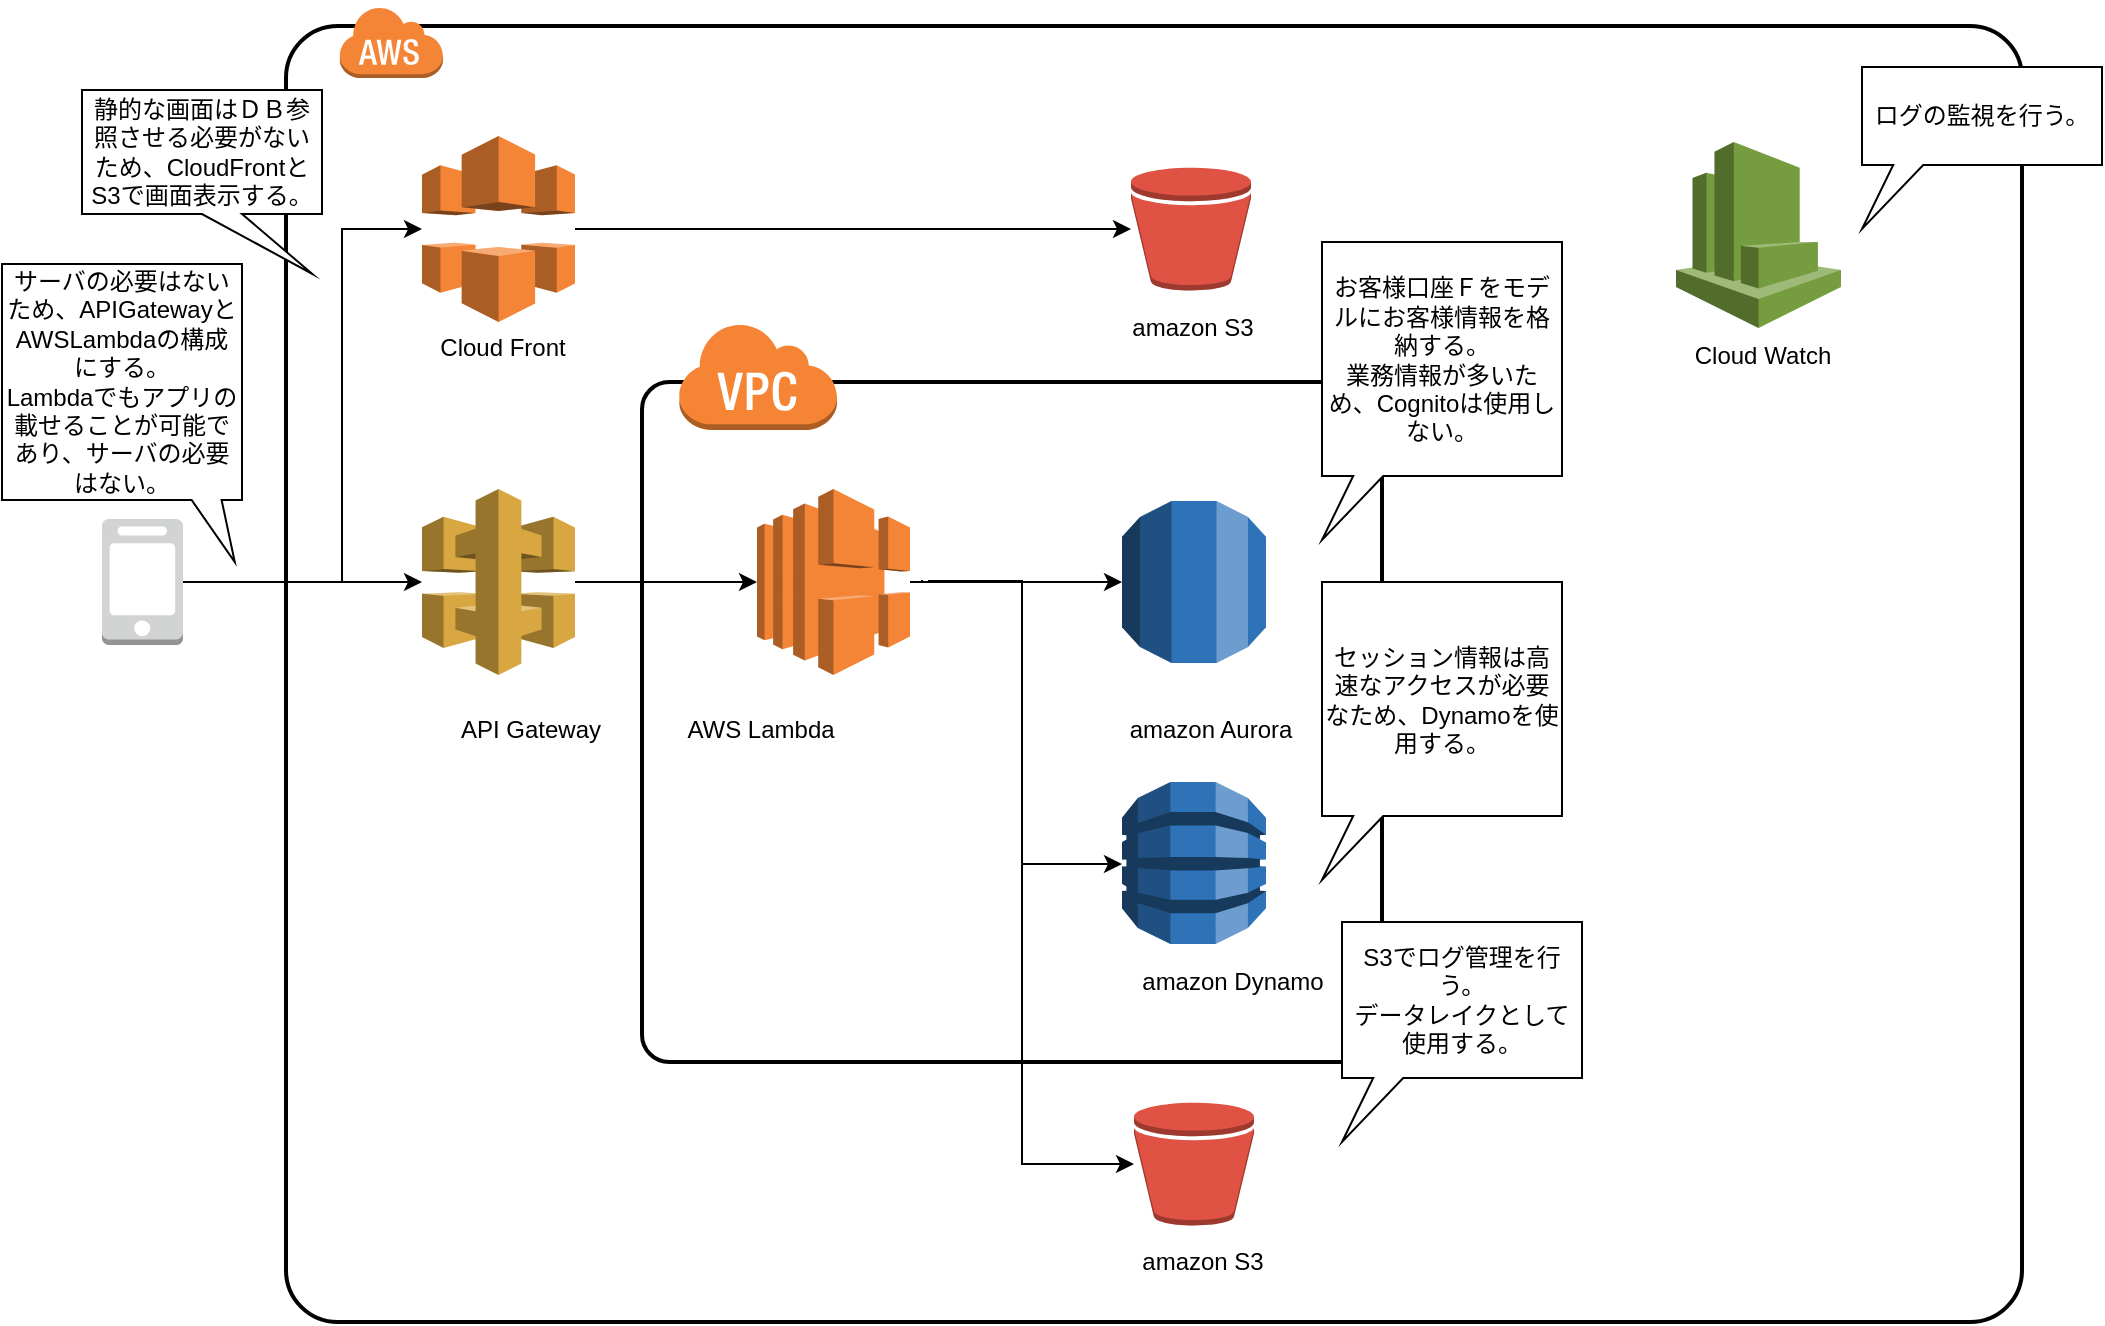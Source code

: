 <mxfile version="12.9.10" type="github"><diagram name="Page-1" id="75ae5057-2f1f-a65a-41a6-c58fb5237df7"><mxGraphModel dx="868" dy="482" grid="1" gridSize="10" guides="1" tooltips="1" connect="1" arrows="1" fold="1" page="1" pageScale="1" pageWidth="1100" pageHeight="850" background="#ffffff" math="0" shadow="0"><root><mxCell id="0"/><mxCell id="1" parent="0"/><mxCell id="6d17579d09794128-4" value="" style="rounded=1;arcSize=4;dashed=0;strokeColor=#000000;fillColor=none;gradientColor=none;strokeWidth=2;shadow=0;comic=0;fontFamily=Verdana;fontSize=12;fontColor=#000000;html=1;" parent="1" vertex="1"><mxGeometry x="182" y="22" width="868" height="648" as="geometry"/></mxCell><mxCell id="PQJnVsP_SF2YNR21l9gZ-9" value="" style="rounded=1;arcSize=4;dashed=0;strokeColor=#000000;fillColor=none;gradientColor=none;strokeWidth=2;shadow=0;comic=0;fontFamily=Verdana;fontSize=12;fontColor=#000000;html=1;" parent="1" vertex="1"><mxGeometry x="360" y="200" width="370" height="340" as="geometry"/></mxCell><mxCell id="6d17579d09794128-20" style="edgeStyle=orthogonalEdgeStyle;rounded=0;html=1;labelBackgroundColor=none;strokeWidth=1;fontFamily=Verdana;fontSize=12;exitX=1;exitY=0.5;exitDx=0;exitDy=0;exitPerimeter=0;" parent="1" source="PQJnVsP_SF2YNR21l9gZ-2" target="PQJnVsP_SF2YNR21l9gZ-1" edge="1"><mxGeometry relative="1" as="geometry"><Array as="points"/><mxPoint x="141" y="299" as="sourcePoint"/><mxPoint x="250" y="299" as="targetPoint"/></mxGeometry></mxCell><mxCell id="6d17579d09794128-5" value="" style="dashed=0;html=1;shape=mxgraph.aws3.cloud;fillColor=#F58536;gradientColor=none;dashed=0;rounded=1;shadow=0;comic=0;strokeColor=#E6E6E6;strokeWidth=6;fontFamily=Verdana;fontSize=12;fontColor=#000000;" parent="1" vertex="1"><mxGeometry x="208.5" y="12" width="52" height="36" as="geometry"/></mxCell><mxCell id="6d17579d09794128-23" style="edgeStyle=orthogonalEdgeStyle;rounded=0;html=1;labelBackgroundColor=none;strokeWidth=1;fontFamily=Verdana;fontSize=12;" parent="1" source="PQJnVsP_SF2YNR21l9gZ-1" target="6d17579d09794128-7" edge="1"><mxGeometry relative="1" as="geometry"><mxPoint x="320.5" y="299" as="sourcePoint"/></mxGeometry></mxCell><mxCell id="6d17579d09794128-25" style="edgeStyle=orthogonalEdgeStyle;rounded=0;html=1;labelBackgroundColor=none;strokeWidth=1;fontFamily=Verdana;fontSize=12;entryX=0;entryY=0.5;entryDx=0;entryDy=0;entryPerimeter=0;" parent="1" target="6d17579d09794128-10" edge="1"><mxGeometry relative="1" as="geometry"><mxPoint x="500" y="299" as="sourcePoint"/><mxPoint x="580" y="310" as="targetPoint"/><Array as="points"><mxPoint x="500" y="300"/></Array></mxGeometry></mxCell><mxCell id="6d17579d09794128-7" value="" style="dashed=0;html=1;shape=mxgraph.aws3.elastic_load_balancing;fillColor=#F58536;gradientColor=none;rounded=1;shadow=0;comic=0;strokeColor=#E6E6E6;strokeWidth=6;fontFamily=Verdana;fontSize=12;fontColor=#000000;" parent="1" vertex="1"><mxGeometry x="417.5" y="253.5" width="76.5" height="93" as="geometry"/></mxCell><mxCell id="6d17579d09794128-10" value="" style="dashed=0;html=1;shape=mxgraph.aws3.rds;fillColor=#2E73B8;gradientColor=none;rounded=1;shadow=0;comic=0;strokeColor=#E6E6E6;strokeWidth=6;fontFamily=Verdana;fontSize=12;fontColor=#000000;" parent="1" vertex="1"><mxGeometry x="600" y="259.5" width="72" height="81" as="geometry"/></mxCell><mxCell id="6d17579d09794128-16" value="" style="dashed=0;html=1;shape=mxgraph.aws3.cloudfront;fillColor=#F58536;gradientColor=none;rounded=1;shadow=0;comic=0;strokeColor=#E6E6E6;strokeWidth=6;fontFamily=Verdana;fontSize=12;fontColor=#000000;" parent="1" vertex="1"><mxGeometry x="250" y="77" width="76.5" height="93" as="geometry"/></mxCell><mxCell id="PQJnVsP_SF2YNR21l9gZ-1" value="" style="outlineConnect=0;dashed=0;verticalLabelPosition=bottom;verticalAlign=top;align=center;html=1;shape=mxgraph.aws3.api_gateway;fillColor=#D9A741;gradientColor=none;" parent="1" vertex="1"><mxGeometry x="250" y="253.5" width="76.5" height="93" as="geometry"/></mxCell><mxCell id="PQJnVsP_SF2YNR21l9gZ-2" value="" style="outlineConnect=0;dashed=0;verticalLabelPosition=bottom;verticalAlign=top;align=center;html=1;shape=mxgraph.aws3.mobile_client;fillColor=#D2D3D3;gradientColor=none;" parent="1" vertex="1"><mxGeometry x="90" y="268.5" width="40.5" height="63" as="geometry"/></mxCell><mxCell id="PQJnVsP_SF2YNR21l9gZ-3" value="" style="outlineConnect=0;dashed=0;verticalLabelPosition=bottom;verticalAlign=top;align=center;html=1;shape=mxgraph.aws3.virtual_private_cloud;fillColor=#F58534;gradientColor=none;" parent="1" vertex="1"><mxGeometry x="378" y="170" width="79.5" height="54" as="geometry"/></mxCell><mxCell id="PQJnVsP_SF2YNR21l9gZ-4" value="API Gateway" style="text;html=1;resizable=0;autosize=1;align=center;verticalAlign=middle;points=[];fillColor=none;strokeColor=none;rounded=0;" parent="1" vertex="1"><mxGeometry x="259" y="364" width="90" height="20" as="geometry"/></mxCell><mxCell id="PQJnVsP_SF2YNR21l9gZ-7" value="AWS Lambda" style="text;html=1;resizable=0;autosize=1;align=center;verticalAlign=middle;points=[];fillColor=none;strokeColor=none;rounded=0;" parent="1" vertex="1"><mxGeometry x="373.5" y="364" width="90" height="20" as="geometry"/></mxCell><mxCell id="PQJnVsP_SF2YNR21l9gZ-8" value="amazon Aurora" style="text;html=1;resizable=0;autosize=1;align=center;verticalAlign=middle;points=[];fillColor=none;strokeColor=none;rounded=0;" parent="1" vertex="1"><mxGeometry x="594" y="364" width="100" height="20" as="geometry"/></mxCell><mxCell id="PQJnVsP_SF2YNR21l9gZ-15" style="edgeStyle=orthogonalEdgeStyle;rounded=0;html=1;labelBackgroundColor=none;strokeWidth=1;fontFamily=Verdana;fontSize=12;" parent="1" source="6d17579d09794128-7" target="PQJnVsP_SF2YNR21l9gZ-17" edge="1"><mxGeometry relative="1" as="geometry"><mxPoint x="510" y="309" as="sourcePoint"/><mxPoint x="560" y="320" as="targetPoint"/><Array as="points"><mxPoint x="550" y="300"/><mxPoint x="550" y="441"/></Array></mxGeometry></mxCell><mxCell id="PQJnVsP_SF2YNR21l9gZ-17" value="" style="outlineConnect=0;dashed=0;verticalLabelPosition=bottom;verticalAlign=top;align=center;html=1;shape=mxgraph.aws3.dynamo_db;fillColor=#2E73B8;gradientColor=none;" parent="1" vertex="1"><mxGeometry x="600" y="400" width="72" height="81" as="geometry"/></mxCell><mxCell id="PQJnVsP_SF2YNR21l9gZ-18" value="amazon Dynamo" style="text;html=1;resizable=0;autosize=1;align=center;verticalAlign=middle;points=[];fillColor=none;strokeColor=none;rounded=0;" parent="1" vertex="1"><mxGeometry x="600" y="490" width="110" height="20" as="geometry"/></mxCell><mxCell id="PQJnVsP_SF2YNR21l9gZ-19" style="edgeStyle=orthogonalEdgeStyle;rounded=0;html=1;labelBackgroundColor=none;strokeWidth=1;fontFamily=Verdana;fontSize=12;" parent="1" target="PQJnVsP_SF2YNR21l9gZ-20" edge="1"><mxGeometry relative="1" as="geometry"><mxPoint x="503" y="299.5" as="sourcePoint"/><mxPoint x="609" y="440.5" as="targetPoint"/><Array as="points"><mxPoint x="550" y="300"/><mxPoint x="550" y="591"/></Array></mxGeometry></mxCell><mxCell id="PQJnVsP_SF2YNR21l9gZ-20" value="" style="outlineConnect=0;dashed=0;verticalLabelPosition=bottom;verticalAlign=top;align=center;html=1;shape=mxgraph.aws3.bucket;fillColor=#E05243;gradientColor=none;" parent="1" vertex="1"><mxGeometry x="606" y="560.25" width="60" height="61.5" as="geometry"/></mxCell><mxCell id="PQJnVsP_SF2YNR21l9gZ-21" value="amazon S3" style="text;html=1;resizable=0;autosize=1;align=center;verticalAlign=middle;points=[];fillColor=none;strokeColor=none;rounded=0;" parent="1" vertex="1"><mxGeometry x="600" y="630" width="80" height="20" as="geometry"/></mxCell><mxCell id="PQJnVsP_SF2YNR21l9gZ-23" style="edgeStyle=orthogonalEdgeStyle;rounded=0;html=1;labelBackgroundColor=none;strokeWidth=1;fontFamily=Verdana;fontSize=12;entryX=0;entryY=0.5;entryDx=0;entryDy=0;entryPerimeter=0;" parent="1" source="PQJnVsP_SF2YNR21l9gZ-2" target="6d17579d09794128-16" edge="1"><mxGeometry relative="1" as="geometry"><Array as="points"><mxPoint x="210" y="300"/><mxPoint x="210" y="124"/></Array><mxPoint x="141" y="310" as="sourcePoint"/><mxPoint x="250" y="118" as="targetPoint"/></mxGeometry></mxCell><mxCell id="PQJnVsP_SF2YNR21l9gZ-24" value="Cloud Front" style="text;html=1;resizable=0;autosize=1;align=center;verticalAlign=middle;points=[];fillColor=none;strokeColor=none;rounded=0;" parent="1" vertex="1"><mxGeometry x="250" y="173" width="80" height="20" as="geometry"/></mxCell><mxCell id="PQJnVsP_SF2YNR21l9gZ-25" value="" style="outlineConnect=0;dashed=0;verticalLabelPosition=bottom;verticalAlign=top;align=center;html=1;shape=mxgraph.aws3.bucket;fillColor=#E05243;gradientColor=none;" parent="1" vertex="1"><mxGeometry x="604.5" y="92.75" width="60" height="61.5" as="geometry"/></mxCell><mxCell id="PQJnVsP_SF2YNR21l9gZ-26" style="edgeStyle=orthogonalEdgeStyle;rounded=0;html=1;labelBackgroundColor=none;strokeWidth=1;fontFamily=Verdana;fontSize=12;" parent="1" source="6d17579d09794128-16" target="PQJnVsP_SF2YNR21l9gZ-25" edge="1"><mxGeometry relative="1" as="geometry"><mxPoint x="336.5" y="310" as="sourcePoint"/><mxPoint x="427.5" y="310" as="targetPoint"/><Array as="points"><mxPoint x="380" y="124"/><mxPoint x="380" y="124"/></Array></mxGeometry></mxCell><mxCell id="PQJnVsP_SF2YNR21l9gZ-27" value="amazon S3" style="text;html=1;resizable=0;autosize=1;align=center;verticalAlign=middle;points=[];fillColor=none;strokeColor=none;rounded=0;" parent="1" vertex="1"><mxGeometry x="594.5" y="162.889" width="80" height="20" as="geometry"/></mxCell><mxCell id="PQJnVsP_SF2YNR21l9gZ-28" value="" style="outlineConnect=0;dashed=0;verticalLabelPosition=bottom;verticalAlign=top;align=center;html=1;shape=mxgraph.aws3.cloudwatch;fillColor=#759C3E;gradientColor=none;" parent="1" vertex="1"><mxGeometry x="877" y="80" width="82.5" height="93" as="geometry"/></mxCell><mxCell id="PQJnVsP_SF2YNR21l9gZ-29" value="Cloud Watch" style="text;html=1;resizable=0;autosize=1;align=center;verticalAlign=middle;points=[];fillColor=none;strokeColor=none;rounded=0;" parent="1" vertex="1"><mxGeometry x="879.5" y="176.889" width="80" height="20" as="geometry"/></mxCell><mxCell id="PQJnVsP_SF2YNR21l9gZ-30" value="静的な画面はＤＢ参照させる必要がないため、CloudFrontとS3で画面表示する。" style="shape=callout;whiteSpace=wrap;html=1;perimeter=calloutPerimeter;position2=0.96;" parent="1" vertex="1"><mxGeometry x="80" y="54" width="120" height="92" as="geometry"/></mxCell><mxCell id="PQJnVsP_SF2YNR21l9gZ-31" value="サーバの必要はないため、APIGatewayとAWSLambdaの構成にする。&lt;br&gt;Lambdaでもアプリの載せることが可能であり、サーバの必要はない。&lt;br&gt;" style="shape=callout;whiteSpace=wrap;html=1;perimeter=calloutPerimeter;position2=0.97;size=31;position=0.79;base=15;" parent="1" vertex="1"><mxGeometry x="40" y="141" width="120" height="149" as="geometry"/></mxCell><mxCell id="PQJnVsP_SF2YNR21l9gZ-33" value="お客様口座Ｆをモデルにお客様情報を格納する。&lt;br&gt;業務情報が多いため、Cognitoは使用しない。&lt;br&gt;" style="shape=callout;whiteSpace=wrap;html=1;perimeter=calloutPerimeter;position2=0;size=32;position=0.13;base=15;" parent="1" vertex="1"><mxGeometry x="700" y="130" width="120" height="149" as="geometry"/></mxCell><mxCell id="PQJnVsP_SF2YNR21l9gZ-34" value="セッション情報は高速なアクセスが必要なため、Dynamoを使用する。" style="shape=callout;whiteSpace=wrap;html=1;perimeter=calloutPerimeter;position2=0;size=32;position=0.13;base=15;" parent="1" vertex="1"><mxGeometry x="700" y="300" width="120" height="149" as="geometry"/></mxCell><mxCell id="PQJnVsP_SF2YNR21l9gZ-35" value="S3でログ管理を行う。&lt;br&gt;データレイクとして使用する。&lt;br&gt;" style="shape=callout;whiteSpace=wrap;html=1;perimeter=calloutPerimeter;position2=0;size=32;position=0.13;base=15;" parent="1" vertex="1"><mxGeometry x="710" y="470" width="120" height="110" as="geometry"/></mxCell><mxCell id="PQJnVsP_SF2YNR21l9gZ-36" value="ログの監視を行う。" style="shape=callout;whiteSpace=wrap;html=1;perimeter=calloutPerimeter;position2=0;size=32;position=0.13;base=15;" parent="1" vertex="1"><mxGeometry x="970" y="42.5" width="120" height="81" as="geometry"/></mxCell></root></mxGraphModel></diagram></mxfile>